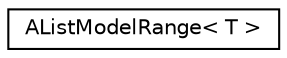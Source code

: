 digraph "Graphical Class Hierarchy"
{
 // LATEX_PDF_SIZE
  edge [fontname="Helvetica",fontsize="10",labelfontname="Helvetica",labelfontsize="10"];
  node [fontname="Helvetica",fontsize="10",shape=record];
  rankdir="LR";
  Node0 [label="AListModelRange\< T \>",height=0.2,width=0.4,color="black", fillcolor="white", style="filled",URL="$classAListModelRange.html",tooltip=" "];
}
